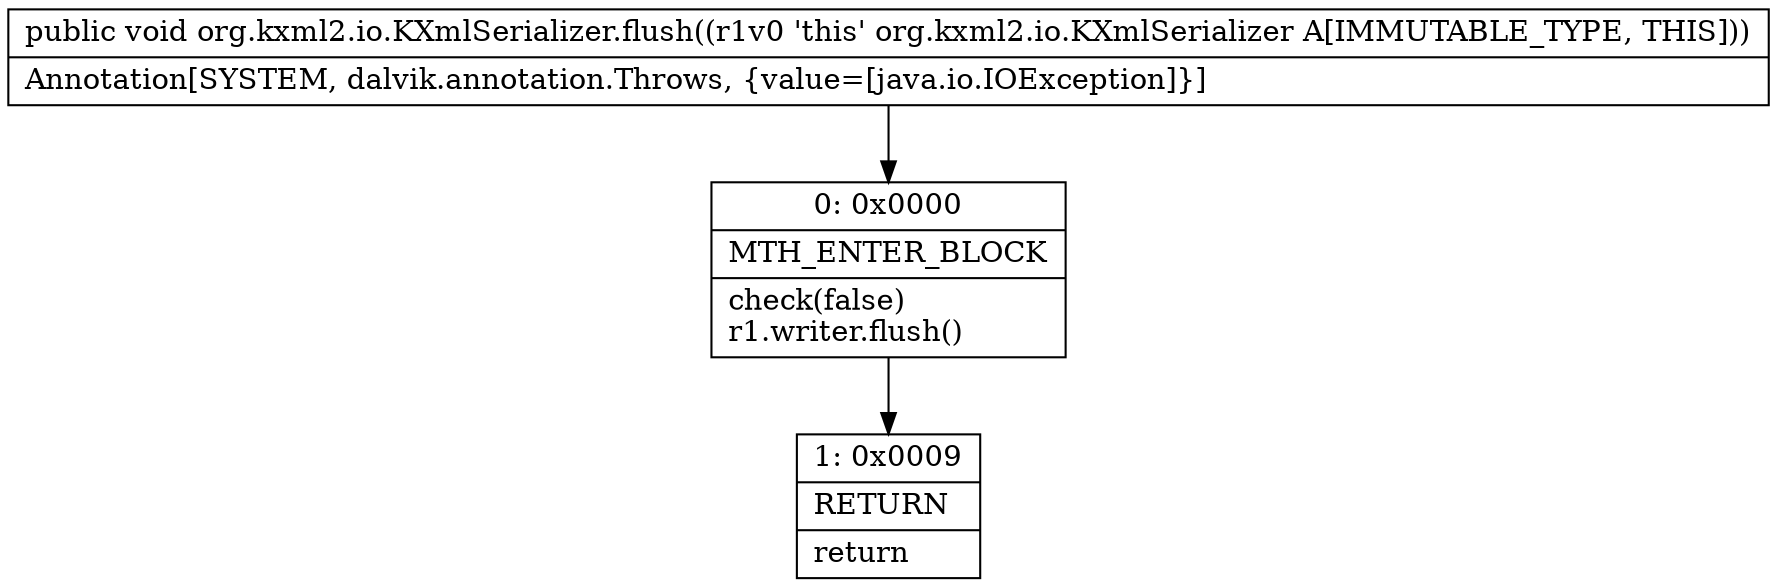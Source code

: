 digraph "CFG fororg.kxml2.io.KXmlSerializer.flush()V" {
Node_0 [shape=record,label="{0\:\ 0x0000|MTH_ENTER_BLOCK\l|check(false)\lr1.writer.flush()\l}"];
Node_1 [shape=record,label="{1\:\ 0x0009|RETURN\l|return\l}"];
MethodNode[shape=record,label="{public void org.kxml2.io.KXmlSerializer.flush((r1v0 'this' org.kxml2.io.KXmlSerializer A[IMMUTABLE_TYPE, THIS]))  | Annotation[SYSTEM, dalvik.annotation.Throws, \{value=[java.io.IOException]\}]\l}"];
MethodNode -> Node_0;
Node_0 -> Node_1;
}

